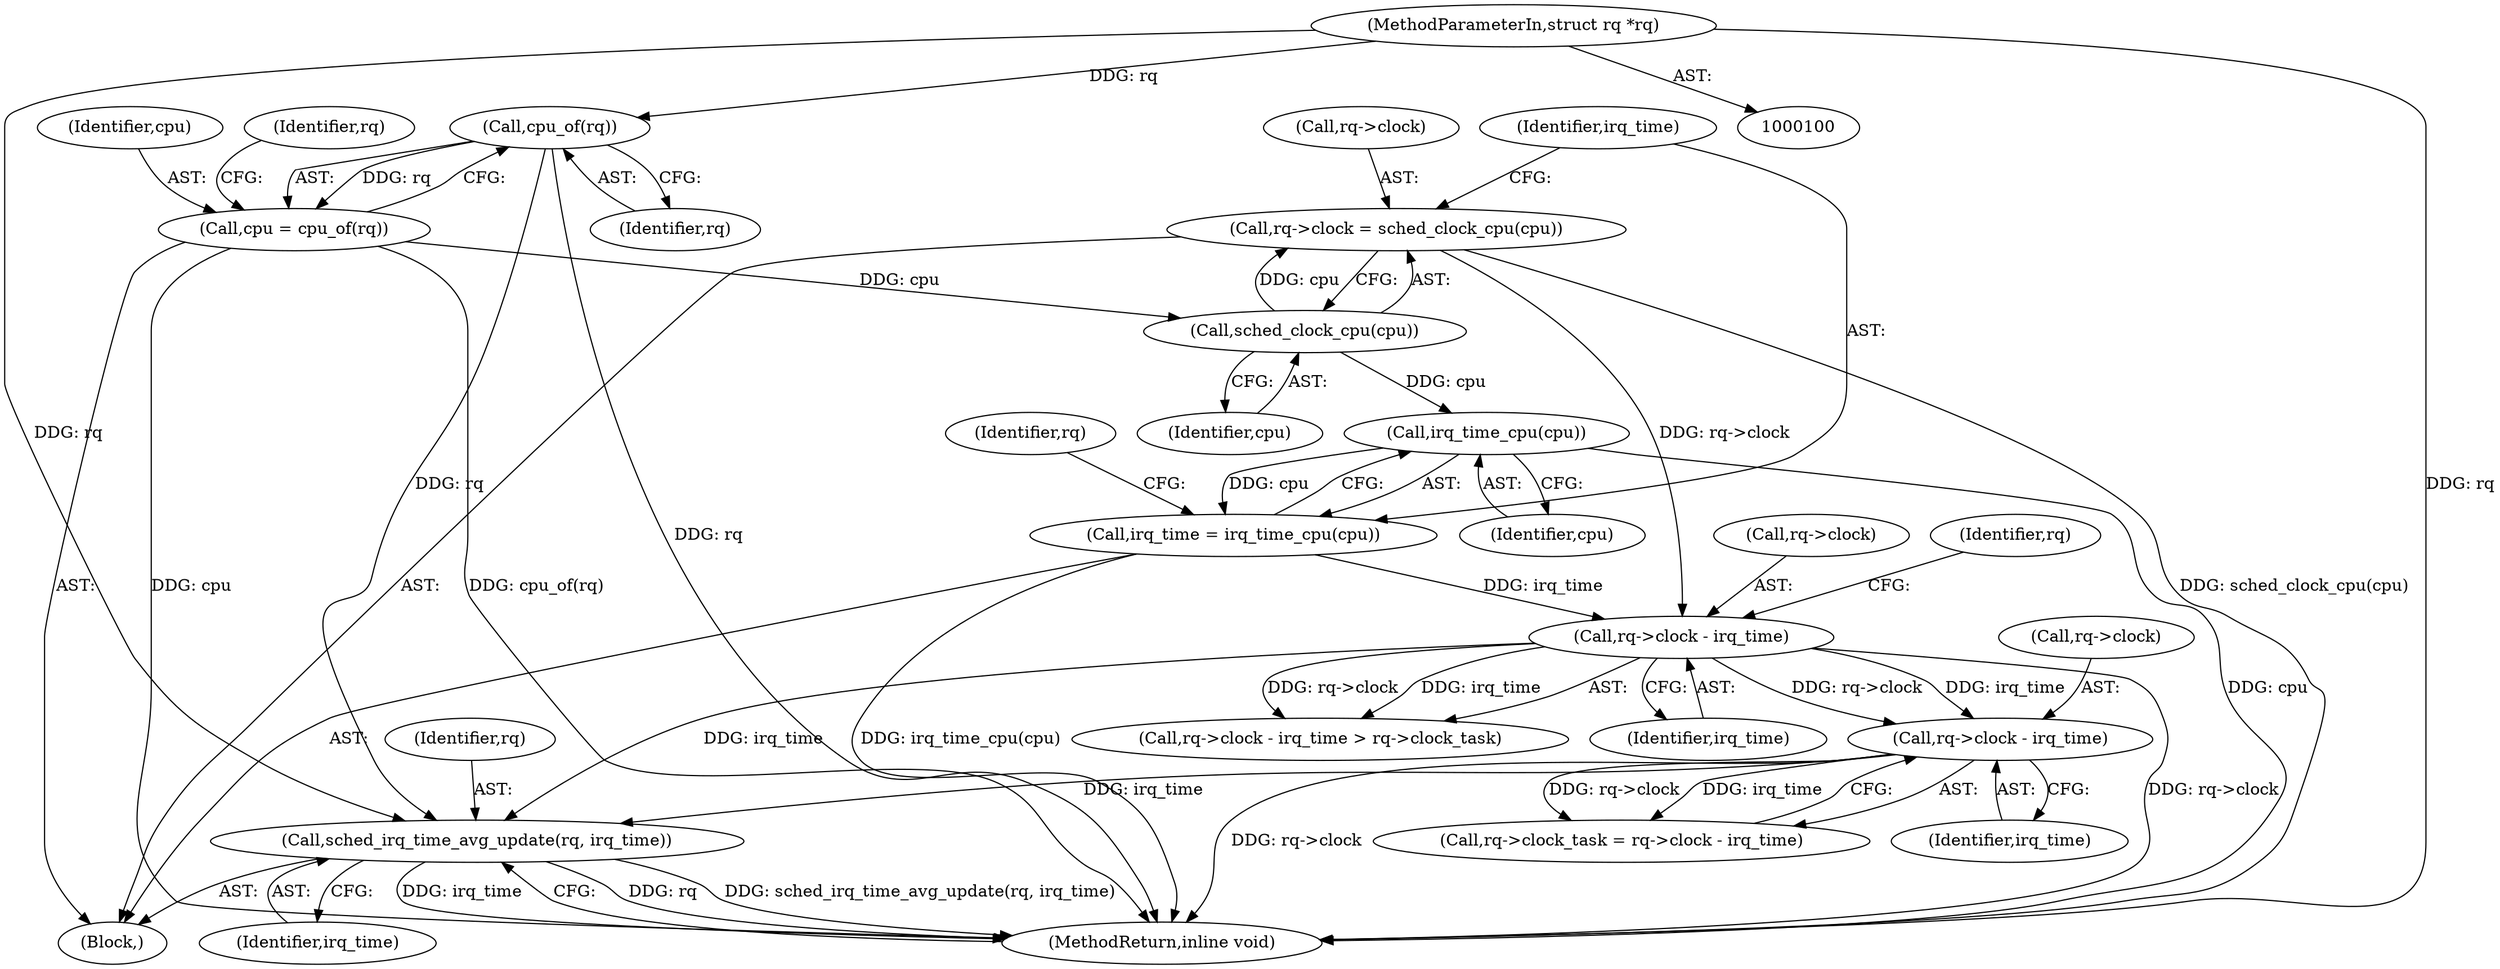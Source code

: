 digraph "0_linux_f26f9aff6aaf67e9a430d16c266f91b13a5bff64_3@API" {
"1000143" [label="(Call,sched_irq_time_avg_update(rq, irq_time))"];
"1000106" [label="(Call,cpu_of(rq))"];
"1000101" [label="(MethodParameterIn,struct rq *rq)"];
"1000126" [label="(Call,rq->clock - irq_time)"];
"1000114" [label="(Call,rq->clock = sched_clock_cpu(cpu))"];
"1000118" [label="(Call,sched_clock_cpu(cpu))"];
"1000104" [label="(Call,cpu = cpu_of(rq))"];
"1000120" [label="(Call,irq_time = irq_time_cpu(cpu))"];
"1000122" [label="(Call,irq_time_cpu(cpu))"];
"1000138" [label="(Call,rq->clock - irq_time)"];
"1000145" [label="(Identifier,irq_time)"];
"1000123" [label="(Identifier,cpu)"];
"1000118" [label="(Call,sched_clock_cpu(cpu))"];
"1000127" [label="(Call,rq->clock)"];
"1000139" [label="(Call,rq->clock)"];
"1000143" [label="(Call,sched_irq_time_avg_update(rq, irq_time))"];
"1000128" [label="(Identifier,rq)"];
"1000119" [label="(Identifier,cpu)"];
"1000104" [label="(Call,cpu = cpu_of(rq))"];
"1000134" [label="(Call,rq->clock_task = rq->clock - irq_time)"];
"1000132" [label="(Identifier,rq)"];
"1000121" [label="(Identifier,irq_time)"];
"1000126" [label="(Call,rq->clock - irq_time)"];
"1000120" [label="(Call,irq_time = irq_time_cpu(cpu))"];
"1000130" [label="(Identifier,irq_time)"];
"1000122" [label="(Call,irq_time_cpu(cpu))"];
"1000115" [label="(Call,rq->clock)"];
"1000138" [label="(Call,rq->clock - irq_time)"];
"1000125" [label="(Call,rq->clock - irq_time > rq->clock_task)"];
"1000114" [label="(Call,rq->clock = sched_clock_cpu(cpu))"];
"1000101" [label="(MethodParameterIn,struct rq *rq)"];
"1000102" [label="(Block,)"];
"1000105" [label="(Identifier,cpu)"];
"1000142" [label="(Identifier,irq_time)"];
"1000107" [label="(Identifier,rq)"];
"1000111" [label="(Identifier,rq)"];
"1000144" [label="(Identifier,rq)"];
"1000106" [label="(Call,cpu_of(rq))"];
"1000146" [label="(MethodReturn,inline void)"];
"1000143" -> "1000102"  [label="AST: "];
"1000143" -> "1000145"  [label="CFG: "];
"1000144" -> "1000143"  [label="AST: "];
"1000145" -> "1000143"  [label="AST: "];
"1000146" -> "1000143"  [label="CFG: "];
"1000143" -> "1000146"  [label="DDG: rq"];
"1000143" -> "1000146"  [label="DDG: sched_irq_time_avg_update(rq, irq_time)"];
"1000143" -> "1000146"  [label="DDG: irq_time"];
"1000106" -> "1000143"  [label="DDG: rq"];
"1000101" -> "1000143"  [label="DDG: rq"];
"1000126" -> "1000143"  [label="DDG: irq_time"];
"1000138" -> "1000143"  [label="DDG: irq_time"];
"1000106" -> "1000104"  [label="AST: "];
"1000106" -> "1000107"  [label="CFG: "];
"1000107" -> "1000106"  [label="AST: "];
"1000104" -> "1000106"  [label="CFG: "];
"1000106" -> "1000146"  [label="DDG: rq"];
"1000106" -> "1000104"  [label="DDG: rq"];
"1000101" -> "1000106"  [label="DDG: rq"];
"1000101" -> "1000100"  [label="AST: "];
"1000101" -> "1000146"  [label="DDG: rq"];
"1000126" -> "1000125"  [label="AST: "];
"1000126" -> "1000130"  [label="CFG: "];
"1000127" -> "1000126"  [label="AST: "];
"1000130" -> "1000126"  [label="AST: "];
"1000132" -> "1000126"  [label="CFG: "];
"1000126" -> "1000146"  [label="DDG: rq->clock"];
"1000126" -> "1000125"  [label="DDG: rq->clock"];
"1000126" -> "1000125"  [label="DDG: irq_time"];
"1000114" -> "1000126"  [label="DDG: rq->clock"];
"1000120" -> "1000126"  [label="DDG: irq_time"];
"1000126" -> "1000138"  [label="DDG: rq->clock"];
"1000126" -> "1000138"  [label="DDG: irq_time"];
"1000114" -> "1000102"  [label="AST: "];
"1000114" -> "1000118"  [label="CFG: "];
"1000115" -> "1000114"  [label="AST: "];
"1000118" -> "1000114"  [label="AST: "];
"1000121" -> "1000114"  [label="CFG: "];
"1000114" -> "1000146"  [label="DDG: sched_clock_cpu(cpu)"];
"1000118" -> "1000114"  [label="DDG: cpu"];
"1000118" -> "1000119"  [label="CFG: "];
"1000119" -> "1000118"  [label="AST: "];
"1000104" -> "1000118"  [label="DDG: cpu"];
"1000118" -> "1000122"  [label="DDG: cpu"];
"1000104" -> "1000102"  [label="AST: "];
"1000105" -> "1000104"  [label="AST: "];
"1000111" -> "1000104"  [label="CFG: "];
"1000104" -> "1000146"  [label="DDG: cpu"];
"1000104" -> "1000146"  [label="DDG: cpu_of(rq)"];
"1000120" -> "1000102"  [label="AST: "];
"1000120" -> "1000122"  [label="CFG: "];
"1000121" -> "1000120"  [label="AST: "];
"1000122" -> "1000120"  [label="AST: "];
"1000128" -> "1000120"  [label="CFG: "];
"1000120" -> "1000146"  [label="DDG: irq_time_cpu(cpu)"];
"1000122" -> "1000120"  [label="DDG: cpu"];
"1000122" -> "1000123"  [label="CFG: "];
"1000123" -> "1000122"  [label="AST: "];
"1000122" -> "1000146"  [label="DDG: cpu"];
"1000138" -> "1000134"  [label="AST: "];
"1000138" -> "1000142"  [label="CFG: "];
"1000139" -> "1000138"  [label="AST: "];
"1000142" -> "1000138"  [label="AST: "];
"1000134" -> "1000138"  [label="CFG: "];
"1000138" -> "1000146"  [label="DDG: rq->clock"];
"1000138" -> "1000134"  [label="DDG: rq->clock"];
"1000138" -> "1000134"  [label="DDG: irq_time"];
}
